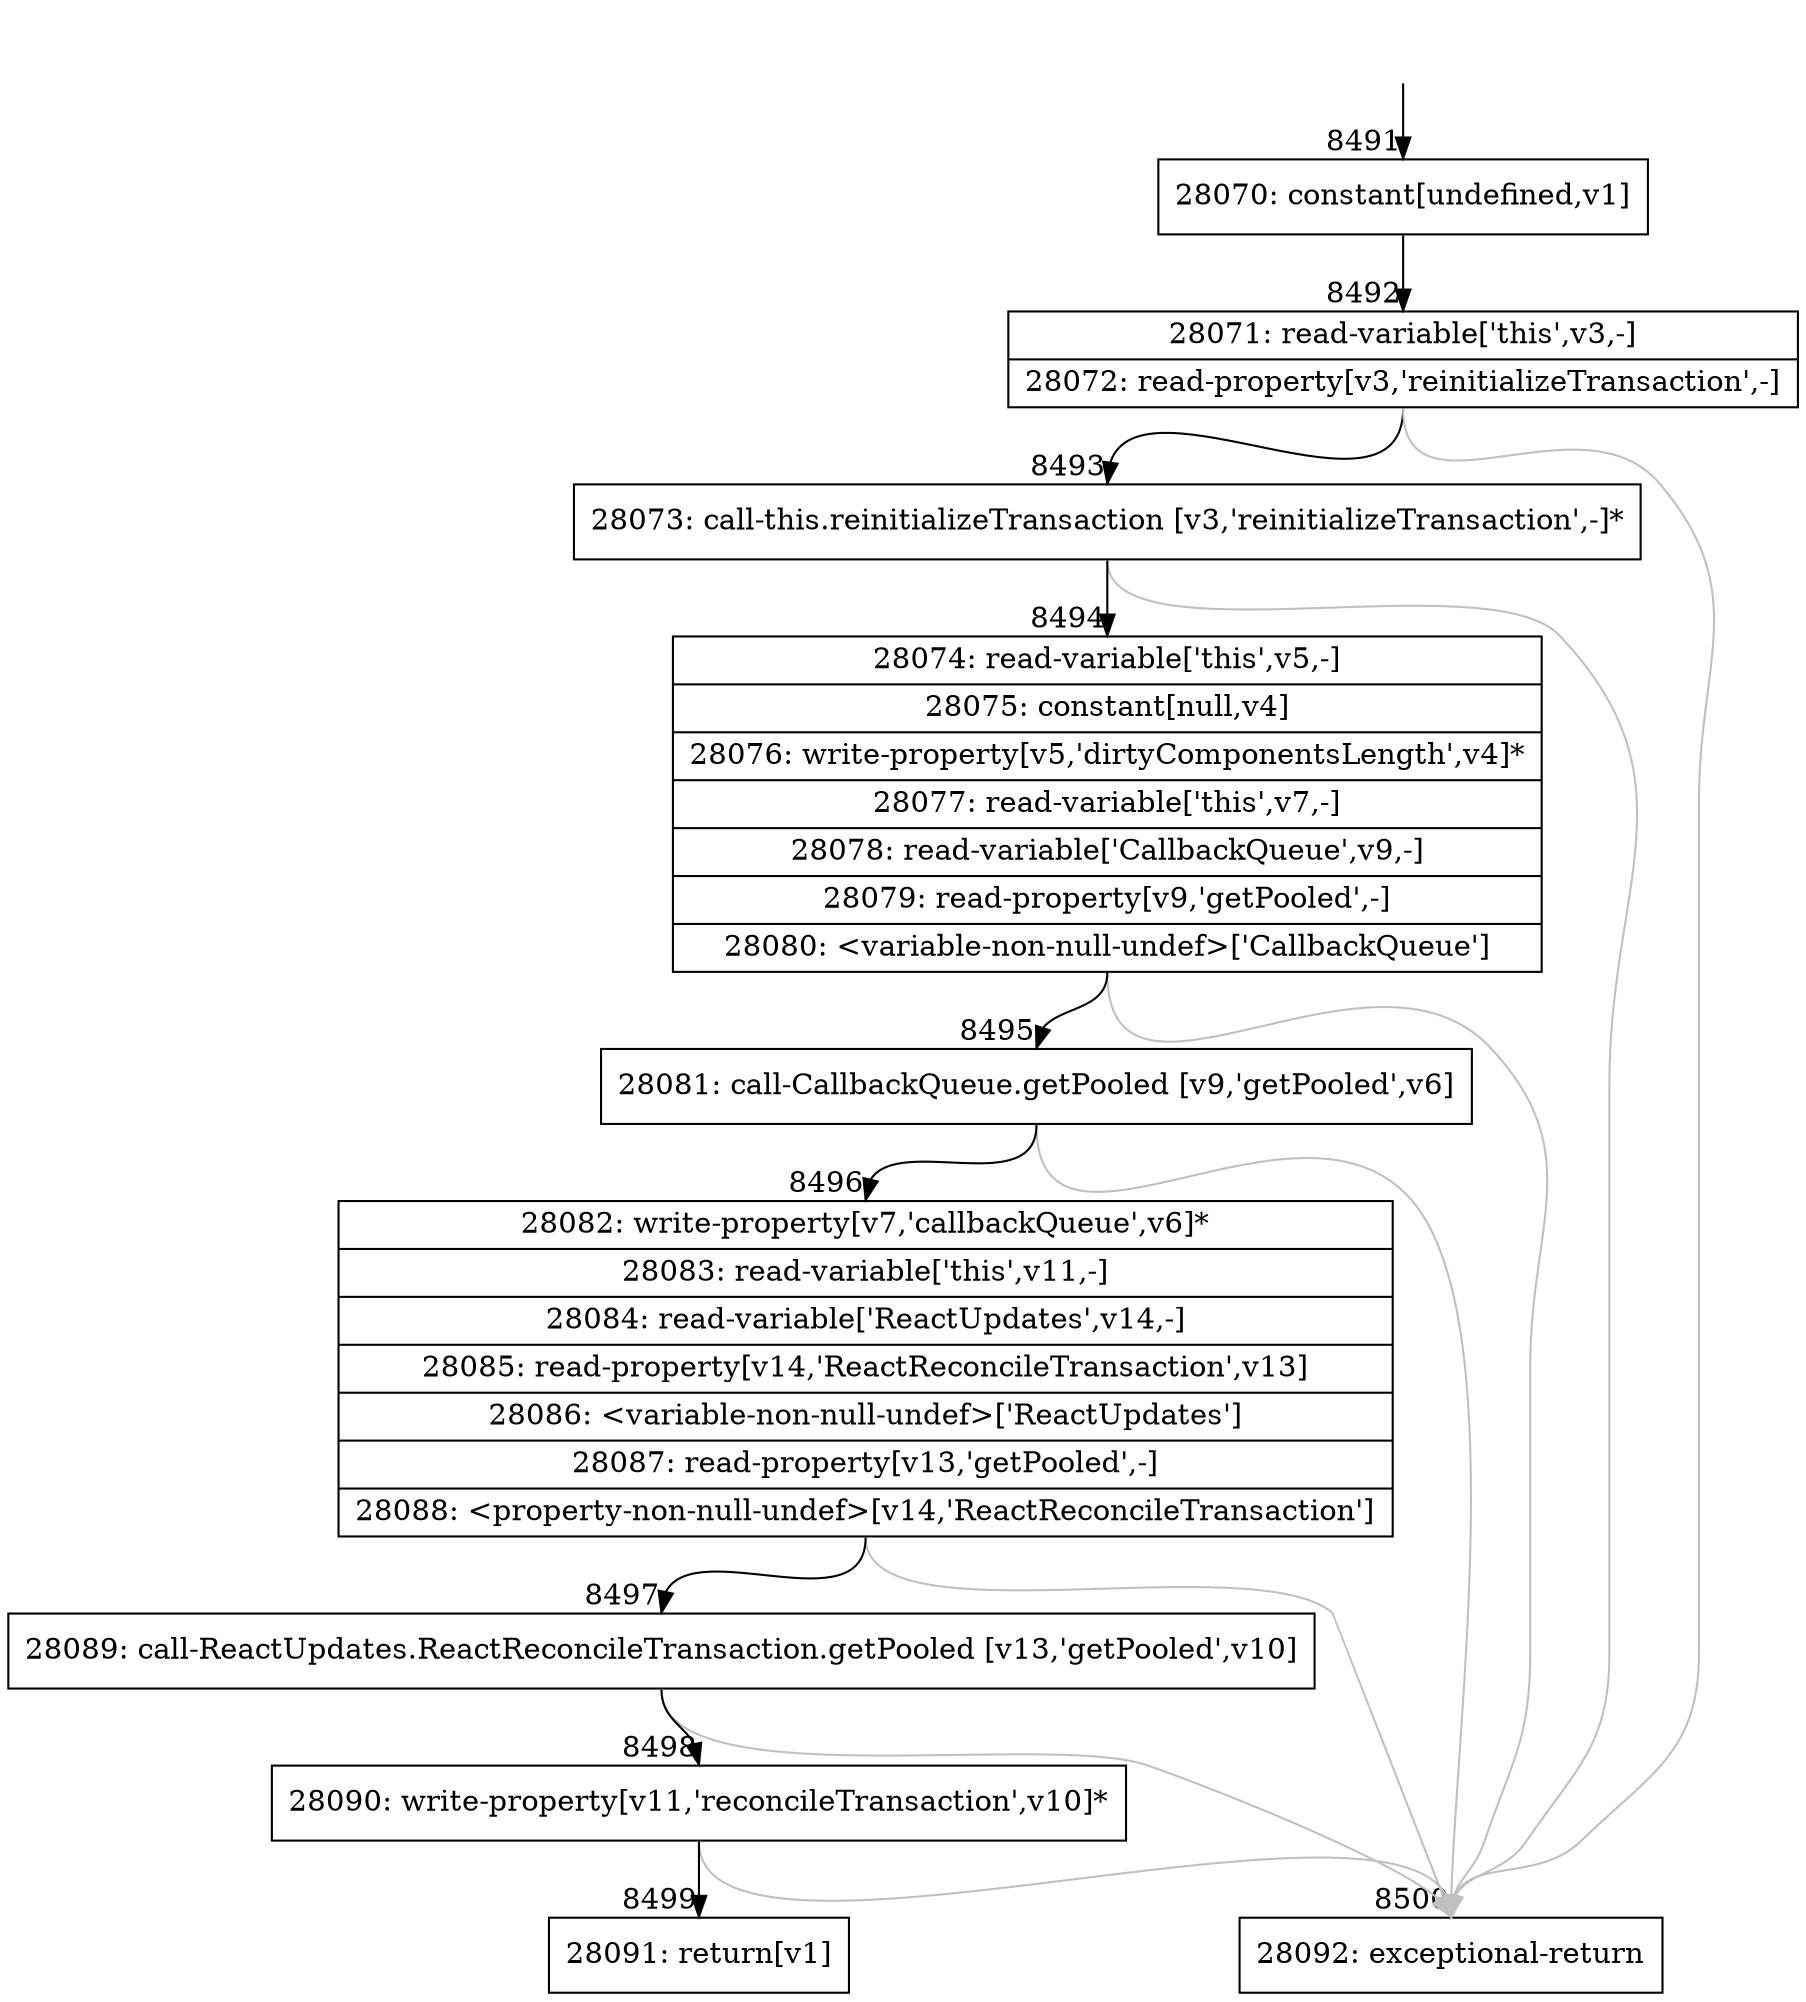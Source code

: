 digraph {
rankdir="TD"
BB_entry625[shape=none,label=""];
BB_entry625 -> BB8491 [tailport=s, headport=n, headlabel="    8491"]
BB8491 [shape=record label="{28070: constant[undefined,v1]}" ] 
BB8491 -> BB8492 [tailport=s, headport=n, headlabel="      8492"]
BB8492 [shape=record label="{28071: read-variable['this',v3,-]|28072: read-property[v3,'reinitializeTransaction',-]}" ] 
BB8492 -> BB8493 [tailport=s, headport=n, headlabel="      8493"]
BB8492 -> BB8500 [tailport=s, headport=n, color=gray, headlabel="      8500"]
BB8493 [shape=record label="{28073: call-this.reinitializeTransaction [v3,'reinitializeTransaction',-]*}" ] 
BB8493 -> BB8494 [tailport=s, headport=n, headlabel="      8494"]
BB8493 -> BB8500 [tailport=s, headport=n, color=gray]
BB8494 [shape=record label="{28074: read-variable['this',v5,-]|28075: constant[null,v4]|28076: write-property[v5,'dirtyComponentsLength',v4]*|28077: read-variable['this',v7,-]|28078: read-variable['CallbackQueue',v9,-]|28079: read-property[v9,'getPooled',-]|28080: \<variable-non-null-undef\>['CallbackQueue']}" ] 
BB8494 -> BB8495 [tailport=s, headport=n, headlabel="      8495"]
BB8494 -> BB8500 [tailport=s, headport=n, color=gray]
BB8495 [shape=record label="{28081: call-CallbackQueue.getPooled [v9,'getPooled',v6]}" ] 
BB8495 -> BB8496 [tailport=s, headport=n, headlabel="      8496"]
BB8495 -> BB8500 [tailport=s, headport=n, color=gray]
BB8496 [shape=record label="{28082: write-property[v7,'callbackQueue',v6]*|28083: read-variable['this',v11,-]|28084: read-variable['ReactUpdates',v14,-]|28085: read-property[v14,'ReactReconcileTransaction',v13]|28086: \<variable-non-null-undef\>['ReactUpdates']|28087: read-property[v13,'getPooled',-]|28088: \<property-non-null-undef\>[v14,'ReactReconcileTransaction']}" ] 
BB8496 -> BB8497 [tailport=s, headport=n, headlabel="      8497"]
BB8496 -> BB8500 [tailport=s, headport=n, color=gray]
BB8497 [shape=record label="{28089: call-ReactUpdates.ReactReconcileTransaction.getPooled [v13,'getPooled',v10]}" ] 
BB8497 -> BB8498 [tailport=s, headport=n, headlabel="      8498"]
BB8497 -> BB8500 [tailport=s, headport=n, color=gray]
BB8498 [shape=record label="{28090: write-property[v11,'reconcileTransaction',v10]*}" ] 
BB8498 -> BB8499 [tailport=s, headport=n, headlabel="      8499"]
BB8498 -> BB8500 [tailport=s, headport=n, color=gray]
BB8499 [shape=record label="{28091: return[v1]}" ] 
BB8500 [shape=record label="{28092: exceptional-return}" ] 
//#$~ 14878
}
